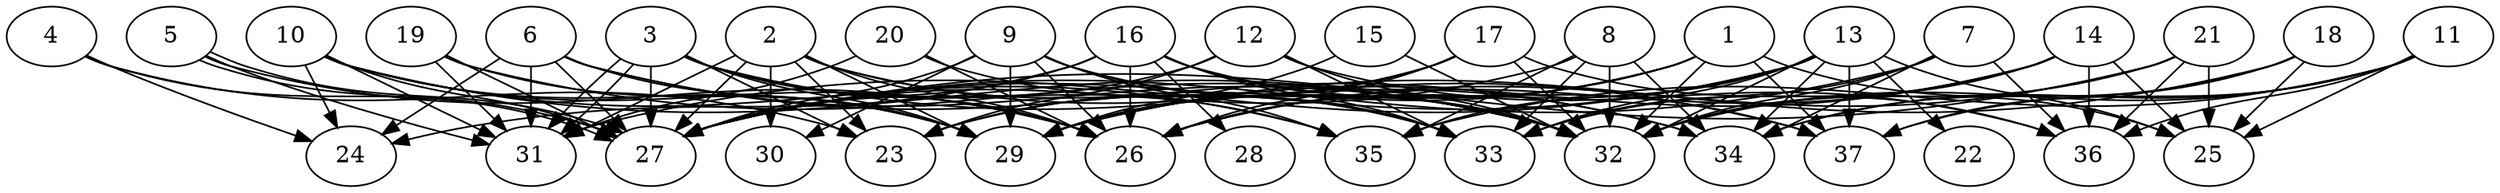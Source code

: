 // DAG (tier=3-complex, mode=data, n=37, ccr=0.534, fat=0.815, density=0.710, regular=0.330, jump=0.227, mindata=4194304, maxdata=33554432)
// DAG automatically generated by daggen at Sun Aug 24 16:33:35 2025
// /home/ermia/Project/Environments/daggen/bin/daggen --dot --ccr 0.534 --fat 0.815 --regular 0.330 --density 0.710 --jump 0.227 --mindata 4194304 --maxdata 33554432 -n 37 
digraph G {
  1 [size="1455818792958813011968", alpha="0.15", expect_size="727909396479406505984"]
  1 -> 23 [size ="1027609714491392"]
  1 -> 25 [size ="1027609714491392"]
  1 -> 26 [size ="1027609714491392"]
  1 -> 29 [size ="1027609714491392"]
  1 -> 32 [size ="1027609714491392"]
  1 -> 37 [size ="1027609714491392"]
  2 [size="104491104908404896", alpha="0.03", expect_size="52245552454202448"]
  2 -> 23 [size ="4306965362638848"]
  2 -> 26 [size ="4306965362638848"]
  2 -> 27 [size ="4306965362638848"]
  2 -> 29 [size ="4306965362638848"]
  2 -> 30 [size ="4306965362638848"]
  2 -> 31 [size ="4306965362638848"]
  2 -> 33 [size ="4306965362638848"]
  2 -> 34 [size ="4306965362638848"]
  3 [size="17024035009990074826752", alpha="0.01", expect_size="8512017504995037413376"]
  3 -> 23 [size ="5294175364841472"]
  3 -> 26 [size ="5294175364841472"]
  3 -> 27 [size ="5294175364841472"]
  3 -> 29 [size ="5294175364841472"]
  3 -> 31 [size ="5294175364841472"]
  3 -> 31 [size ="5294175364841472"]
  3 -> 35 [size ="5294175364841472"]
  3 -> 37 [size ="5294175364841472"]
  4 [size="17004685614235699200", alpha="0.05", expect_size="8502342807117849600"]
  4 -> 23 [size ="6060155938537472"]
  4 -> 24 [size ="6060155938537472"]
  4 -> 27 [size ="6060155938537472"]
  5 [size="2774913010402328064", alpha="0.19", expect_size="1387456505201164032"]
  5 -> 26 [size ="1333255567572992"]
  5 -> 27 [size ="1333255567572992"]
  5 -> 27 [size ="1333255567572992"]
  5 -> 31 [size ="1333255567572992"]
  6 [size="17489700161379815653376", alpha="0.12", expect_size="8744850080689907826688"]
  6 -> 24 [size ="5390282950443008"]
  6 -> 27 [size ="5390282950443008"]
  6 -> 29 [size ="5390282950443008"]
  6 -> 31 [size ="5390282950443008"]
  6 -> 32 [size ="5390282950443008"]
  6 -> 34 [size ="5390282950443008"]
  7 [size="16182149293528944640", alpha="0.08", expect_size="8091074646764472320"]
  7 -> 27 [size ="5218162807144448"]
  7 -> 32 [size ="5218162807144448"]
  7 -> 33 [size ="5218162807144448"]
  7 -> 34 [size ="5218162807144448"]
  7 -> 36 [size ="5218162807144448"]
  8 [size="7257127328946536", alpha="0.07", expect_size="3628563664473268"]
  8 -> 27 [size ="419066535739392"]
  8 -> 32 [size ="419066535739392"]
  8 -> 33 [size ="419066535739392"]
  8 -> 34 [size ="419066535739392"]
  8 -> 35 [size ="419066535739392"]
  9 [size="21654205311645804", alpha="0.16", expect_size="10827102655822902"]
  9 -> 26 [size ="545765822824448"]
  9 -> 27 [size ="545765822824448"]
  9 -> 29 [size ="545765822824448"]
  9 -> 30 [size ="545765822824448"]
  9 -> 32 [size ="545765822824448"]
  9 -> 33 [size ="545765822824448"]
  9 -> 35 [size ="545765822824448"]
  10 [size="25224287678948704256000", alpha="0.12", expect_size="12612143839474352128000"]
  10 -> 24 [size ="6880752356556800"]
  10 -> 26 [size ="6880752356556800"]
  10 -> 27 [size ="6880752356556800"]
  10 -> 29 [size ="6880752356556800"]
  10 -> 31 [size ="6880752356556800"]
  10 -> 32 [size ="6880752356556800"]
  10 -> 35 [size ="6880752356556800"]
  11 [size="10418647693894023643136", alpha="0.08", expect_size="5209323846947011821568"]
  11 -> 25 [size ="3816197904662528"]
  11 -> 32 [size ="3816197904662528"]
  11 -> 34 [size ="3816197904662528"]
  11 -> 35 [size ="3816197904662528"]
  11 -> 36 [size ="3816197904662528"]
  11 -> 37 [size ="3816197904662528"]
  12 [size="2201433162609439744", alpha="0.11", expect_size="1100716581304719872"]
  12 -> 23 [size ="1093437344448512"]
  12 -> 27 [size ="1093437344448512"]
  12 -> 32 [size ="1093437344448512"]
  12 -> 33 [size ="1093437344448512"]
  12 -> 36 [size ="1093437344448512"]
  13 [size="1736973440257156448256", alpha="0.00", expect_size="868486720128578224128"]
  13 -> 22 [size ="1155984751853568"]
  13 -> 25 [size ="1155984751853568"]
  13 -> 26 [size ="1155984751853568"]
  13 -> 27 [size ="1155984751853568"]
  13 -> 31 [size ="1155984751853568"]
  13 -> 32 [size ="1155984751853568"]
  13 -> 33 [size ="1155984751853568"]
  13 -> 34 [size ="1155984751853568"]
  13 -> 35 [size ="1155984751853568"]
  13 -> 37 [size ="1155984751853568"]
  14 [size="8500055590586810368000", alpha="0.06", expect_size="4250027795293405184000"]
  14 -> 25 [size ="3331996201779200"]
  14 -> 26 [size ="3331996201779200"]
  14 -> 29 [size ="3331996201779200"]
  14 -> 32 [size ="3331996201779200"]
  14 -> 33 [size ="3331996201779200"]
  14 -> 36 [size ="3331996201779200"]
  15 [size="103357954773018768", alpha="0.19", expect_size="51678977386509384"]
  15 -> 29 [size ="6560706459598848"]
  15 -> 32 [size ="6560706459598848"]
  16 [size="73662103116844192", alpha="0.09", expect_size="36831051558422096"]
  16 -> 24 [size ="1382131347488768"]
  16 -> 26 [size ="1382131347488768"]
  16 -> 27 [size ="1382131347488768"]
  16 -> 28 [size ="1382131347488768"]
  16 -> 32 [size ="1382131347488768"]
  16 -> 33 [size ="1382131347488768"]
  16 -> 37 [size ="1382131347488768"]
  17 [size="54744816621140128", alpha="0.05", expect_size="27372408310570064"]
  17 -> 23 [size ="1845892688642048"]
  17 -> 26 [size ="1845892688642048"]
  17 -> 29 [size ="1845892688642048"]
  17 -> 32 [size ="1845892688642048"]
  17 -> 36 [size ="1845892688642048"]
  18 [size="4137030711752882388992", alpha="0.00", expect_size="2068515355876441194496"]
  18 -> 25 [size ="2061654170796032"]
  18 -> 29 [size ="2061654170796032"]
  18 -> 34 [size ="2061654170796032"]
  18 -> 37 [size ="2061654170796032"]
  19 [size="5410425545679055872", alpha="0.16", expect_size="2705212772839527936"]
  19 -> 27 [size ="3279375168438272"]
  19 -> 29 [size ="3279375168438272"]
  19 -> 31 [size ="3279375168438272"]
  19 -> 32 [size ="3279375168438272"]
  20 [size="4184029726108122", alpha="0.07", expect_size="2092014863054061"]
  20 -> 26 [size ="363748707532800"]
  20 -> 31 [size ="363748707532800"]
  20 -> 33 [size ="363748707532800"]
  21 [size="155615477295830400", alpha="0.01", expect_size="77807738647915200"]
  21 -> 25 [size ="2713682777735168"]
  21 -> 26 [size ="2713682777735168"]
  21 -> 27 [size ="2713682777735168"]
  21 -> 32 [size ="2713682777735168"]
  21 -> 36 [size ="2713682777735168"]
  22 [size="327943305676620992", alpha="0.11", expect_size="163971652838310496"]
  23 [size="394625116758006038528", alpha="0.08", expect_size="197312558379003019264"]
  24 [size="20018148238051040559104", alpha="0.03", expect_size="10009074119025520279552"]
  25 [size="774438024902153863168", alpha="0.11", expect_size="387219012451076931584"]
  26 [size="961102723948147456", alpha="0.16", expect_size="480551361974073728"]
  27 [size="287095366383342912", alpha="0.15", expect_size="143547683191671456"]
  28 [size="14423811875125092", alpha="0.11", expect_size="7211905937562546"]
  29 [size="11164539278115917824", alpha="0.11", expect_size="5582269639057958912"]
  30 [size="5037836389779509346304", alpha="0.11", expect_size="2518918194889754673152"]
  31 [size="14589109259790616576", alpha="0.13", expect_size="7294554629895308288"]
  32 [size="112782055941123344", alpha="0.12", expect_size="56391027970561672"]
  33 [size="28650278908985587269632", alpha="0.03", expect_size="14325139454492793634816"]
  34 [size="94030527767154352", alpha="0.01", expect_size="47015263883577176"]
  35 [size="15782848581765393547264", alpha="0.15", expect_size="7891424290882696773632"]
  36 [size="6255802342372609622016", alpha="0.06", expect_size="3127901171186304811008"]
  37 [size="111157725685849680", alpha="0.17", expect_size="55578862842924840"]
}